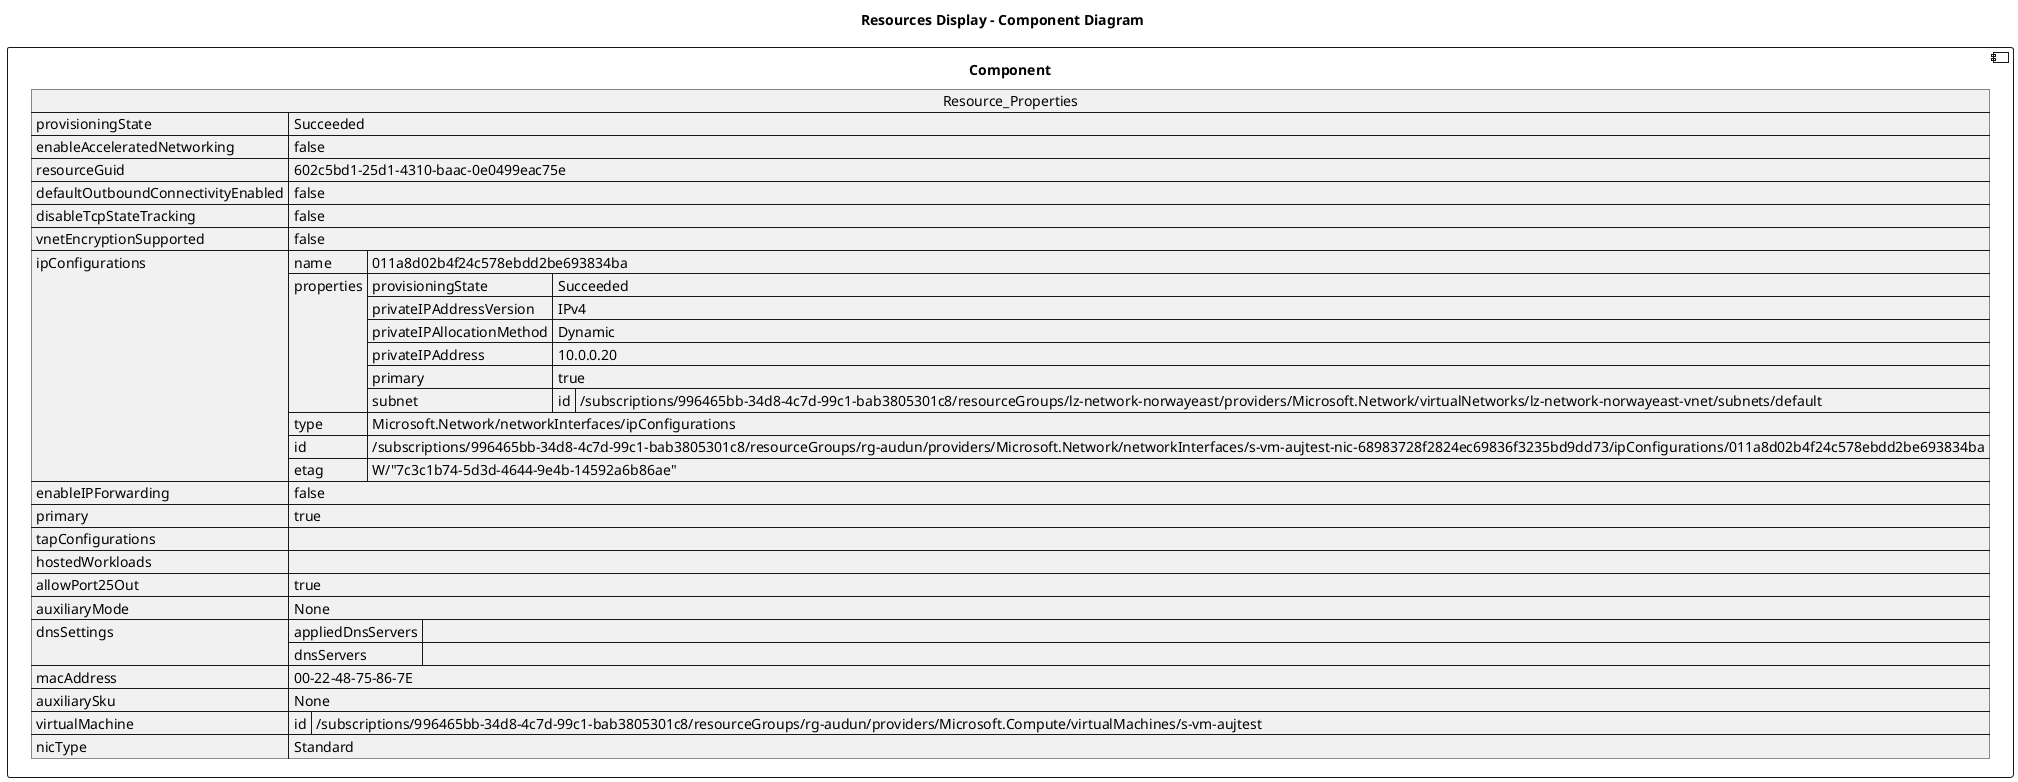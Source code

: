 @startuml

title Resources Display - Component Diagram

component Component {

json  Resource_Properties {
  "provisioningState": "Succeeded",
  "enableAcceleratedNetworking": false,
  "resourceGuid": "602c5bd1-25d1-4310-baac-0e0499eac75e",
  "defaultOutboundConnectivityEnabled": false,
  "disableTcpStateTracking": false,
  "vnetEncryptionSupported": false,
  "ipConfigurations": [
    {
      "name": "011a8d02b4f24c578ebdd2be693834ba",
      "properties": {
        "provisioningState": "Succeeded",
        "privateIPAddressVersion": "IPv4",
        "privateIPAllocationMethod": "Dynamic",
        "privateIPAddress": "10.0.0.20",
        "primary": true,
        "subnet": {
          "id": "/subscriptions/996465bb-34d8-4c7d-99c1-bab3805301c8/resourceGroups/lz-network-norwayeast/providers/Microsoft.Network/virtualNetworks/lz-network-norwayeast-vnet/subnets/default"
        }
      },
      "type": "Microsoft.Network/networkInterfaces/ipConfigurations",
      "id": "/subscriptions/996465bb-34d8-4c7d-99c1-bab3805301c8/resourceGroups/rg-audun/providers/Microsoft.Network/networkInterfaces/s-vm-aujtest-nic-68983728f2824ec69836f3235bd9dd73/ipConfigurations/011a8d02b4f24c578ebdd2be693834ba",
      "etag": "W/\"7c3c1b74-5d3d-4644-9e4b-14592a6b86ae\""
    }
  ],
  "enableIPForwarding": false,
  "primary": true,
  "tapConfigurations": [],
  "hostedWorkloads": [],
  "allowPort25Out": true,
  "auxiliaryMode": "None",
  "dnsSettings": {
    "appliedDnsServers": [],
    "dnsServers": []
  },
  "macAddress": "00-22-48-75-86-7E",
  "auxiliarySku": "None",
  "virtualMachine": {
    "id": "/subscriptions/996465bb-34d8-4c7d-99c1-bab3805301c8/resourceGroups/rg-audun/providers/Microsoft.Compute/virtualMachines/s-vm-aujtest"
  },
  "nicType": "Standard"
}
}
@enduml

